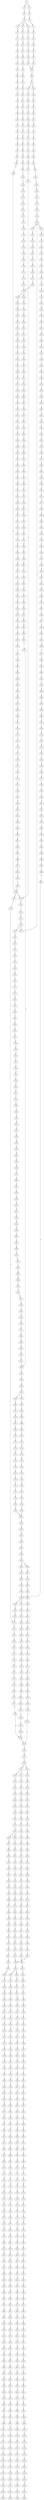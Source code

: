 strict digraph  {
	S0 -> S1 [ label = T ];
	S0 -> S2 [ label = G ];
	S1 -> S3 [ label = T ];
	S2 -> S4 [ label = T ];
	S3 -> S5 [ label = G ];
	S4 -> S6 [ label = G ];
	S5 -> S7 [ label = T ];
	S6 -> S8 [ label = C ];
	S6 -> S9 [ label = G ];
	S6 -> S10 [ label = T ];
	S7 -> S11 [ label = G ];
	S8 -> S12 [ label = G ];
	S9 -> S13 [ label = G ];
	S10 -> S14 [ label = G ];
	S11 -> S15 [ label = C ];
	S12 -> S16 [ label = C ];
	S13 -> S17 [ label = C ];
	S14 -> S18 [ label = C ];
	S15 -> S19 [ label = G ];
	S16 -> S20 [ label = G ];
	S17 -> S21 [ label = T ];
	S18 -> S22 [ label = G ];
	S19 -> S23 [ label = T ];
	S20 -> S24 [ label = T ];
	S21 -> S25 [ label = T ];
	S22 -> S26 [ label = T ];
	S23 -> S27 [ label = C ];
	S24 -> S28 [ label = C ];
	S25 -> S29 [ label = C ];
	S26 -> S30 [ label = C ];
	S27 -> S31 [ label = G ];
	S28 -> S32 [ label = G ];
	S29 -> S33 [ label = G ];
	S30 -> S34 [ label = G ];
	S31 -> S35 [ label = A ];
	S32 -> S36 [ label = T ];
	S33 -> S37 [ label = A ];
	S34 -> S35 [ label = A ];
	S35 -> S38 [ label = A ];
	S36 -> S39 [ label = G ];
	S37 -> S40 [ label = A ];
	S38 -> S41 [ label = C ];
	S39 -> S42 [ label = C ];
	S40 -> S43 [ label = C ];
	S41 -> S44 [ label = C ];
	S41 -> S45 [ label = A ];
	S42 -> S46 [ label = A ];
	S43 -> S47 [ label = A ];
	S44 -> S48 [ label = T ];
	S45 -> S49 [ label = C ];
	S46 -> S50 [ label = T ];
	S47 -> S51 [ label = C ];
	S48 -> S52 [ label = T ];
	S49 -> S53 [ label = C ];
	S50 -> S54 [ label = C ];
	S51 -> S55 [ label = G ];
	S52 -> S56 [ label = C ];
	S53 -> S57 [ label = C ];
	S54 -> S58 [ label = C ];
	S55 -> S59 [ label = C ];
	S56 -> S60 [ label = G ];
	S57 -> S61 [ label = G ];
	S58 -> S62 [ label = G ];
	S59 -> S63 [ label = G ];
	S60 -> S64 [ label = T ];
	S61 -> S65 [ label = T ];
	S62 -> S66 [ label = C ];
	S63 -> S67 [ label = C ];
	S64 -> S68 [ label = A ];
	S65 -> S69 [ label = A ];
	S66 -> S70 [ label = A ];
	S67 -> S71 [ label = A ];
	S68 -> S72 [ label = C ];
	S69 -> S73 [ label = C ];
	S70 -> S74 [ label = C ];
	S71 -> S75 [ label = C ];
	S72 -> S76 [ label = T ];
	S73 -> S77 [ label = G ];
	S74 -> S78 [ label = G ];
	S75 -> S79 [ label = G ];
	S76 -> S80 [ label = T ];
	S77 -> S81 [ label = T ];
	S78 -> S82 [ label = T ];
	S79 -> S83 [ label = T ];
	S80 -> S84 [ label = C ];
	S81 -> S85 [ label = C ];
	S82 -> S86 [ label = C ];
	S83 -> S87 [ label = C ];
	S84 -> S88 [ label = A ];
	S85 -> S89 [ label = C ];
	S86 -> S90 [ label = G ];
	S87 -> S91 [ label = C ];
	S88 -> S92 [ label = A ];
	S89 -> S93 [ label = A ];
	S90 -> S94 [ label = A ];
	S91 -> S95 [ label = A ];
	S92 -> S96 [ label = G ];
	S93 -> S97 [ label = G ];
	S94 -> S98 [ label = G ];
	S95 -> S99 [ label = G ];
	S96 -> S100 [ label = C ];
	S97 -> S101 [ label = C ];
	S98 -> S102 [ label = C ];
	S99 -> S103 [ label = C ];
	S100 -> S104 [ label = G ];
	S101 -> S105 [ label = G ];
	S102 -> S106 [ label = G ];
	S103 -> S107 [ label = T ];
	S103 -> S105 [ label = G ];
	S104 -> S108 [ label = A ];
	S105 -> S109 [ label = A ];
	S106 -> S110 [ label = A ];
	S107 -> S111 [ label = T ];
	S108 -> S112 [ label = G ];
	S109 -> S113 [ label = G ];
	S110 -> S114 [ label = G ];
	S111 -> S115 [ label = C ];
	S112 -> S116 [ label = T ];
	S113 -> S117 [ label = T ];
	S114 -> S118 [ label = T ];
	S115 -> S119 [ label = A ];
	S116 -> S120 [ label = C ];
	S117 -> S121 [ label = C ];
	S118 -> S122 [ label = C ];
	S119 -> S123 [ label = C ];
	S120 -> S124 [ label = C ];
	S121 -> S125 [ label = C ];
	S121 -> S126 [ label = T ];
	S122 -> S127 [ label = G ];
	S123 -> S128 [ label = G ];
	S124 -> S129 [ label = C ];
	S125 -> S129 [ label = C ];
	S126 -> S130 [ label = C ];
	S127 -> S131 [ label = A ];
	S128 -> S132 [ label = C ];
	S129 -> S133 [ label = T ];
	S129 -> S134 [ label = G ];
	S130 -> S135 [ label = G ];
	S131 -> S136 [ label = A ];
	S132 -> S137 [ label = C ];
	S133 -> S138 [ label = C ];
	S134 -> S139 [ label = C ];
	S135 -> S140 [ label = T ];
	S136 -> S141 [ label = C ];
	S137 -> S142 [ label = C ];
	S138 -> S143 [ label = C ];
	S139 -> S144 [ label = C ];
	S140 -> S145 [ label = C ];
	S141 -> S146 [ label = C ];
	S142 -> S147 [ label = T ];
	S143 -> S148 [ label = G ];
	S144 -> S149 [ label = T ];
	S145 -> S150 [ label = T ];
	S146 -> S151 [ label = T ];
	S147 -> S152 [ label = T ];
	S148 -> S153 [ label = G ];
	S149 -> S154 [ label = G ];
	S150 -> S155 [ label = G ];
	S151 -> S156 [ label = G ];
	S152 -> S157 [ label = C ];
	S153 -> S158 [ label = T ];
	S154 -> S159 [ label = T ];
	S155 -> S160 [ label = T ];
	S156 -> S161 [ label = T ];
	S157 -> S162 [ label = A ];
	S158 -> S163 [ label = C ];
	S159 -> S164 [ label = C ];
	S160 -> S165 [ label = T ];
	S161 -> S166 [ label = C ];
	S162 -> S167 [ label = T ];
	S163 -> S168 [ label = T ];
	S164 -> S169 [ label = G ];
	S165 -> S170 [ label = C ];
	S166 -> S171 [ label = G ];
	S167 -> S172 [ label = C ];
	S168 -> S173 [ label = G ];
	S169 -> S174 [ label = C ];
	S170 -> S175 [ label = C ];
	S171 -> S176 [ label = C ];
	S172 -> S177 [ label = C ];
	S173 -> S178 [ label = G ];
	S174 -> S179 [ label = G ];
	S175 -> S180 [ label = G ];
	S176 -> S181 [ label = G ];
	S177 -> S182 [ label = A ];
	S178 -> S183 [ label = A ];
	S179 -> S184 [ label = C ];
	S180 -> S185 [ label = T ];
	S181 -> S184 [ label = C ];
	S182 -> S186 [ label = G ];
	S183 -> S187 [ label = G ];
	S184 -> S188 [ label = G ];
	S184 -> S189 [ label = A ];
	S185 -> S190 [ label = G ];
	S186 -> S191 [ label = A ];
	S187 -> S192 [ label = G ];
	S188 -> S193 [ label = A ];
	S189 -> S194 [ label = A ];
	S190 -> S195 [ label = G ];
	S191 -> S196 [ label = A ];
	S192 -> S197 [ label = G ];
	S193 -> S198 [ label = G ];
	S194 -> S199 [ label = C ];
	S195 -> S200 [ label = C ];
	S196 -> S201 [ label = C ];
	S197 -> S202 [ label = T ];
	S198 -> S203 [ label = C ];
	S199 -> S204 [ label = C ];
	S200 -> S205 [ label = C ];
	S201 -> S206 [ label = C ];
	S202 -> S207 [ label = G ];
	S203 -> S208 [ label = A ];
	S204 -> S209 [ label = C ];
	S205 -> S210 [ label = C ];
	S206 -> S211 [ label = A ];
	S206 -> S212 [ label = G ];
	S207 -> S213 [ label = T ];
	S208 -> S214 [ label = G ];
	S209 -> S215 [ label = G ];
	S210 -> S216 [ label = G ];
	S211 -> S217 [ label = G ];
	S211 -> S218 [ label = C ];
	S212 -> S219 [ label = G ];
	S213 -> S220 [ label = T ];
	S214 -> S221 [ label = T ];
	S215 -> S222 [ label = T ];
	S216 -> S223 [ label = T ];
	S217 -> S224 [ label = A ];
	S218 -> S225 [ label = C ];
	S219 -> S226 [ label = A ];
	S220 -> S227 [ label = C ];
	S221 -> S228 [ label = G ];
	S222 -> S229 [ label = A ];
	S223 -> S230 [ label = C ];
	S224 -> S231 [ label = C ];
	S225 -> S232 [ label = A ];
	S226 -> S233 [ label = C ];
	S227 -> S234 [ label = C ];
	S228 -> S235 [ label = C ];
	S229 -> S236 [ label = C ];
	S230 -> S237 [ label = C ];
	S231 -> S238 [ label = T ];
	S232 -> S239 [ label = C ];
	S233 -> S240 [ label = G ];
	S234 -> S241 [ label = A ];
	S235 -> S242 [ label = A ];
	S236 -> S243 [ label = A ];
	S237 -> S244 [ label = A ];
	S238 -> S245 [ label = C ];
	S239 -> S246 [ label = C ];
	S240 -> S247 [ label = C ];
	S241 -> S248 [ label = G ];
	S242 -> S249 [ label = A ];
	S243 -> S250 [ label = G ];
	S244 -> S251 [ label = G ];
	S245 -> S252 [ label = C ];
	S246 -> S253 [ label = C ];
	S247 -> S254 [ label = C ];
	S248 -> S255 [ label = C ];
	S249 -> S256 [ label = C ];
	S250 -> S257 [ label = C ];
	S251 -> S258 [ label = T ];
	S252 -> S259 [ label = C ];
	S253 -> S260 [ label = C ];
	S254 -> S261 [ label = C ];
	S255 -> S262 [ label = A ];
	S256 -> S263 [ label = A ];
	S257 -> S264 [ label = A ];
	S258 -> S265 [ label = A ];
	S259 -> S266 [ label = A ];
	S260 -> S267 [ label = T ];
	S261 -> S268 [ label = A ];
	S262 -> S269 [ label = G ];
	S263 -> S270 [ label = G ];
	S264 -> S271 [ label = G ];
	S265 -> S272 [ label = G ];
	S266 -> S273 [ label = T ];
	S267 -> S274 [ label = T ];
	S268 -> S275 [ label = T ];
	S269 -> S276 [ label = A ];
	S270 -> S277 [ label = C ];
	S271 -> S278 [ label = G ];
	S272 -> S279 [ label = C ];
	S273 -> S280 [ label = C ];
	S274 -> S281 [ label = C ];
	S275 -> S282 [ label = C ];
	S276 -> S283 [ label = T ];
	S277 -> S284 [ label = T ];
	S278 -> S285 [ label = T ];
	S279 -> S286 [ label = T ];
	S280 -> S287 [ label = T ];
	S281 -> S288 [ label = C ];
	S281 -> S289 [ label = G ];
	S282 -> S290 [ label = G ];
	S283 -> S291 [ label = A ];
	S284 -> S292 [ label = A ];
	S285 -> S293 [ label = G ];
	S286 -> S294 [ label = C ];
	S287 -> S295 [ label = G ];
	S288 -> S296 [ label = T ];
	S289 -> S297 [ label = A ];
	S290 -> S298 [ label = T ];
	S291 -> S299 [ label = A ];
	S292 -> S300 [ label = C ];
	S293 -> S301 [ label = C ];
	S294 -> S302 [ label = C ];
	S295 -> S303 [ label = C ];
	S296 -> S304 [ label = G ];
	S297 -> S305 [ label = T ];
	S298 -> S306 [ label = C ];
	S299 -> S307 [ label = A ];
	S300 -> S308 [ label = G ];
	S301 -> S309 [ label = A ];
	S302 -> S310 [ label = A ];
	S303 -> S311 [ label = C ];
	S304 -> S312 [ label = T ];
	S305 -> S313 [ label = C ];
	S306 -> S314 [ label = C ];
	S307 -> S315 [ label = A ];
	S308 -> S316 [ label = A ];
	S309 -> S317 [ label = C ];
	S310 -> S318 [ label = C ];
	S311 -> S319 [ label = A ];
	S312 -> S320 [ label = C ];
	S313 -> S321 [ label = G ];
	S314 -> S322 [ label = T ];
	S315 -> S323 [ label = A ];
	S316 -> S324 [ label = G ];
	S317 -> S325 [ label = G ];
	S318 -> S326 [ label = C ];
	S319 -> S327 [ label = G ];
	S320 -> S328 [ label = C ];
	S321 -> S329 [ label = T ];
	S322 -> S330 [ label = C ];
	S323 -> S331 [ label = C ];
	S324 -> S332 [ label = A ];
	S325 -> S333 [ label = C ];
	S326 -> S334 [ label = G ];
	S327 -> S335 [ label = T ];
	S328 -> S336 [ label = T ];
	S329 -> S337 [ label = T ];
	S330 -> S338 [ label = T ];
	S331 -> S339 [ label = T ];
	S332 -> S340 [ label = A ];
	S333 -> S341 [ label = G ];
	S334 -> S342 [ label = G ];
	S335 -> S343 [ label = C ];
	S336 -> S344 [ label = T ];
	S337 -> S345 [ label = T ];
	S338 -> S346 [ label = T ];
	S339 -> S347 [ label = T ];
	S340 -> S348 [ label = C ];
	S341 -> S349 [ label = G ];
	S342 -> S350 [ label = A ];
	S343 -> S351 [ label = G ];
	S344 -> S352 [ label = G ];
	S345 -> S353 [ label = G ];
	S346 -> S354 [ label = C ];
	S347 -> S355 [ label = T ];
	S348 -> S356 [ label = T ];
	S349 -> S357 [ label = T ];
	S350 -> S358 [ label = C ];
	S351 -> S359 [ label = T ];
	S352 -> S360 [ label = T ];
	S353 -> S361 [ label = T ];
	S354 -> S362 [ label = T ];
	S355 -> S363 [ label = G ];
	S356 -> S364 [ label = G ];
	S357 -> S365 [ label = G ];
	S358 -> S366 [ label = G ];
	S359 -> S367 [ label = A ];
	S360 -> S368 [ label = A ];
	S361 -> S369 [ label = A ];
	S362 -> S370 [ label = C ];
	S363 -> S371 [ label = C ];
	S364 -> S372 [ label = G ];
	S365 -> S373 [ label = C ];
	S366 -> S374 [ label = T ];
	S367 -> S375 [ label = A ];
	S368 -> S376 [ label = G ];
	S369 -> S377 [ label = G ];
	S370 -> S378 [ label = G ];
	S371 -> S379 [ label = C ];
	S372 -> S380 [ label = C ];
	S373 -> S381 [ label = C ];
	S374 -> S382 [ label = C ];
	S375 -> S383 [ label = G ];
	S376 -> S384 [ label = G ];
	S377 -> S385 [ label = G ];
	S378 -> S386 [ label = G ];
	S379 -> S387 [ label = G ];
	S380 -> S388 [ label = G ];
	S381 -> S389 [ label = G ];
	S382 -> S390 [ label = G ];
	S383 -> S391 [ label = A ];
	S384 -> S392 [ label = A ];
	S385 -> S393 [ label = A ];
	S386 -> S394 [ label = A ];
	S387 -> S395 [ label = T ];
	S388 -> S396 [ label = C ];
	S389 -> S397 [ label = C ];
	S390 -> S398 [ label = T ];
	S391 -> S399 [ label = C ];
	S392 -> S400 [ label = G ];
	S393 -> S401 [ label = A ];
	S394 -> S402 [ label = G ];
	S395 -> S403 [ label = A ];
	S396 -> S404 [ label = A ];
	S397 -> S405 [ label = A ];
	S398 -> S406 [ label = G ];
	S399 -> S407 [ label = G ];
	S400 -> S408 [ label = A ];
	S401 -> S409 [ label = A ];
	S402 -> S410 [ label = A ];
	S403 -> S411 [ label = G ];
	S404 -> S412 [ label = G ];
	S405 -> S413 [ label = A ];
	S406 -> S414 [ label = A ];
	S407 -> S415 [ label = G ];
	S408 -> S416 [ label = G ];
	S409 -> S417 [ label = G ];
	S410 -> S418 [ label = G ];
	S411 -> S419 [ label = C ];
	S412 -> S420 [ label = C ];
	S413 -> S421 [ label = C ];
	S414 -> S422 [ label = C ];
	S415 -> S423 [ label = C ];
	S416 -> S424 [ label = G ];
	S417 -> S425 [ label = G ];
	S418 -> S426 [ label = G ];
	S419 -> S427 [ label = C ];
	S420 -> S428 [ label = G ];
	S421 -> S429 [ label = C ];
	S422 -> S430 [ label = C ];
	S423 -> S431 [ label = T ];
	S424 -> S432 [ label = T ];
	S425 -> S433 [ label = T ];
	S426 -> S434 [ label = T ];
	S427 -> S435 [ label = G ];
	S428 -> S436 [ label = G ];
	S429 -> S437 [ label = A ];
	S430 -> S438 [ label = G ];
	S431 -> S439 [ label = C ];
	S432 -> S440 [ label = C ];
	S433 -> S441 [ label = C ];
	S434 -> S442 [ label = C ];
	S435 -> S443 [ label = G ];
	S436 -> S444 [ label = G ];
	S437 -> S445 [ label = G ];
	S438 -> S446 [ label = G ];
	S439 -> S447 [ label = T ];
	S440 -> S448 [ label = C ];
	S441 -> S449 [ label = C ];
	S442 -> S448 [ label = C ];
	S443 -> S450 [ label = T ];
	S444 -> S451 [ label = T ];
	S445 -> S452 [ label = T ];
	S446 -> S453 [ label = T ];
	S447 -> S454 [ label = C ];
	S448 -> S455 [ label = C ];
	S449 -> S456 [ label = C ];
	S450 -> S457 [ label = G ];
	S451 -> S458 [ label = G ];
	S452 -> S459 [ label = C ];
	S453 -> S460 [ label = C ];
	S454 -> S461 [ label = G ];
	S455 -> S462 [ label = A ];
	S455 -> S463 [ label = G ];
	S456 -> S464 [ label = G ];
	S457 -> S465 [ label = A ];
	S458 -> S466 [ label = C ];
	S459 -> S467 [ label = G ];
	S460 -> S468 [ label = G ];
	S461 -> S469 [ label = A ];
	S462 -> S470 [ label = G ];
	S463 -> S471 [ label = G ];
	S464 -> S472 [ label = A ];
	S465 -> S473 [ label = C ];
	S466 -> S474 [ label = C ];
	S467 -> S475 [ label = C ];
	S468 -> S476 [ label = C ];
	S469 -> S477 [ label = A ];
	S470 -> S478 [ label = A ];
	S471 -> S479 [ label = A ];
	S472 -> S480 [ label = A ];
	S473 -> S481 [ label = G ];
	S474 -> S482 [ label = G ];
	S475 -> S483 [ label = G ];
	S476 -> S484 [ label = G ];
	S477 -> S485 [ label = G ];
	S478 -> S486 [ label = G ];
	S479 -> S487 [ label = G ];
	S480 -> S488 [ label = G ];
	S481 -> S489 [ label = T ];
	S482 -> S490 [ label = C ];
	S483 -> S491 [ label = C ];
	S484 -> S492 [ label = T ];
	S485 -> S493 [ label = T ];
	S486 -> S494 [ label = C ];
	S487 -> S495 [ label = G ];
	S488 -> S496 [ label = T ];
	S489 -> S497 [ label = G ];
	S490 -> S498 [ label = C ];
	S491 -> S499 [ label = A ];
	S492 -> S500 [ label = A ];
	S493 -> S501 [ label = C ];
	S494 -> S502 [ label = C ];
	S495 -> S503 [ label = C ];
	S496 -> S504 [ label = C ];
	S497 -> S505 [ label = G ];
	S498 -> S506 [ label = G ];
	S499 -> S507 [ label = G ];
	S500 -> S508 [ label = G ];
	S501 -> S509 [ label = G ];
	S502 -> S510 [ label = A ];
	S503 -> S511 [ label = G ];
	S504 -> S512 [ label = G ];
	S505 -> S513 [ label = G ];
	S506 -> S514 [ label = G ];
	S507 -> S515 [ label = C ];
	S508 -> S516 [ label = C ];
	S509 -> S517 [ label = C ];
	S510 -> S518 [ label = C ];
	S511 -> S519 [ label = T ];
	S512 -> S520 [ label = A ];
	S513 -> S521 [ label = T ];
	S514 -> S522 [ label = T ];
	S515 -> S523 [ label = C ];
	S516 -> S524 [ label = C ];
	S517 -> S525 [ label = G ];
	S518 -> S526 [ label = G ];
	S519 -> S527 [ label = G ];
	S520 -> S528 [ label = G ];
	S521 -> S529 [ label = A ];
	S522 -> S530 [ label = G ];
	S523 -> S531 [ label = G ];
	S524 -> S532 [ label = G ];
	S525 -> S533 [ label = G ];
	S526 -> S534 [ label = G ];
	S527 -> S535 [ label = G ];
	S528 -> S536 [ label = G ];
	S529 -> S537 [ label = C ];
	S530 -> S538 [ label = G ];
	S531 -> S539 [ label = G ];
	S532 -> S540 [ label = C ];
	S533 -> S541 [ label = C ];
	S534 -> S542 [ label = T ];
	S535 -> S543 [ label = T ];
	S536 -> S544 [ label = T ];
	S537 -> S545 [ label = T ];
	S538 -> S546 [ label = T ];
	S539 -> S547 [ label = T ];
	S540 -> S548 [ label = T ];
	S541 -> S549 [ label = T ];
	S542 -> S550 [ label = T ];
	S543 -> S551 [ label = A ];
	S544 -> S552 [ label = A ];
	S545 -> S553 [ label = A ];
	S546 -> S554 [ label = G ];
	S547 -> S555 [ label = G ];
	S548 -> S556 [ label = G ];
	S549 -> S557 [ label = A ];
	S550 -> S558 [ label = A ];
	S551 -> S559 [ label = T ];
	S552 -> S560 [ label = T ];
	S553 -> S561 [ label = T ];
	S554 -> S562 [ label = G ];
	S555 -> S563 [ label = G ];
	S556 -> S564 [ label = G ];
	S557 -> S565 [ label = T ];
	S558 -> S566 [ label = C ];
	S559 -> S567 [ label = G ];
	S560 -> S568 [ label = A ];
	S561 -> S569 [ label = T ];
	S562 -> S570 [ label = A ];
	S563 -> S571 [ label = A ];
	S564 -> S572 [ label = A ];
	S565 -> S573 [ label = A ];
	S566 -> S574 [ label = T ];
	S567 -> S575 [ label = A ];
	S568 -> S576 [ label = A ];
	S569 -> S577 [ label = G ];
	S570 -> S578 [ label = A ];
	S571 -> S579 [ label = A ];
	S572 -> S580 [ label = A ];
	S573 -> S581 [ label = G ];
	S574 -> S582 [ label = G ];
	S575 -> S583 [ label = G ];
	S576 -> S584 [ label = G ];
	S577 -> S585 [ label = G ];
	S578 -> S586 [ label = C ];
	S579 -> S587 [ label = G ];
	S580 -> S588 [ label = G ];
	S581 -> S589 [ label = T ];
	S582 -> S590 [ label = C ];
	S583 -> S591 [ label = C ];
	S584 -> S592 [ label = T ];
	S585 -> S593 [ label = A ];
	S586 -> S594 [ label = C ];
	S587 -> S595 [ label = A ];
	S588 -> S596 [ label = A ];
	S589 -> S597 [ label = A ];
	S590 -> S598 [ label = A ];
	S591 -> S599 [ label = G ];
	S592 -> S600 [ label = C ];
	S593 -> S601 [ label = A ];
	S594 -> S602 [ label = T ];
	S595 -> S603 [ label = A ];
	S596 -> S604 [ label = A ];
	S597 -> S605 [ label = G ];
	S598 -> S606 [ label = G ];
	S599 -> S607 [ label = G ];
	S600 -> S608 [ label = G ];
	S601 -> S609 [ label = C ];
	S602 -> S610 [ label = C ];
	S603 -> S611 [ label = C ];
	S604 -> S612 [ label = C ];
	S605 -> S613 [ label = C ];
	S606 -> S614 [ label = A ];
	S607 -> S615 [ label = T ];
	S608 -> S616 [ label = T ];
	S609 -> S617 [ label = G ];
	S610 -> S618 [ label = G ];
	S611 -> S619 [ label = G ];
	S612 -> S619 [ label = G ];
	S613 -> S620 [ label = C ];
	S614 -> S621 [ label = C ];
	S615 -> S622 [ label = C ];
	S616 -> S623 [ label = G ];
	S617 -> S624 [ label = G ];
	S618 -> S625 [ label = G ];
	S619 -> S626 [ label = G ];
	S620 -> S627 [ label = G ];
	S621 -> S628 [ label = G ];
	S622 -> S629 [ label = G ];
	S623 -> S630 [ label = G ];
	S624 -> S631 [ label = T ];
	S625 -> S632 [ label = C ];
	S626 -> S633 [ label = C ];
	S627 -> S634 [ label = A ];
	S628 -> S635 [ label = G ];
	S629 -> S636 [ label = C ];
	S630 -> S637 [ label = T ];
	S631 -> S638 [ label = A ];
	S632 -> S639 [ label = A ];
	S633 -> S640 [ label = A ];
	S634 -> S641 [ label = A ];
	S635 -> S642 [ label = A ];
	S636 -> S643 [ label = A ];
	S637 -> S644 [ label = A ];
	S638 -> S645 [ label = C ];
	S639 -> S646 [ label = C ];
	S640 -> S647 [ label = C ];
	S641 -> S648 [ label = A ];
	S642 -> S649 [ label = C ];
	S643 -> S650 [ label = C ];
	S644 -> S651 [ label = C ];
	S645 -> S652 [ label = G ];
	S646 -> S653 [ label = G ];
	S647 -> S654 [ label = C ];
	S647 -> S655 [ label = T ];
	S648 -> S656 [ label = C ];
	S649 -> S657 [ label = A ];
	S650 -> S658 [ label = G ];
	S651 -> S659 [ label = C ];
	S652 -> S660 [ label = A ];
	S653 -> S661 [ label = C ];
	S654 -> S662 [ label = G ];
	S655 -> S663 [ label = G ];
	S656 -> S664 [ label = C ];
	S657 -> S665 [ label = C ];
	S658 -> S666 [ label = C ];
	S659 -> S667 [ label = G ];
	S660 -> S668 [ label = A ];
	S661 -> S669 [ label = G ];
	S662 -> S670 [ label = G ];
	S663 -> S671 [ label = G ];
	S664 -> S672 [ label = C ];
	S665 -> S673 [ label = A ];
	S666 -> S674 [ label = G ];
	S667 -> S675 [ label = G ];
	S668 -> S676 [ label = G ];
	S669 -> S677 [ label = C ];
	S670 -> S678 [ label = G ];
	S671 -> S679 [ label = G ];
	S672 -> S680 [ label = C ];
	S673 -> S681 [ label = C ];
	S674 -> S682 [ label = C ];
	S675 -> S683 [ label = T ];
	S676 -> S684 [ label = A ];
	S677 -> S685 [ label = G ];
	S678 -> S686 [ label = A ];
	S679 -> S687 [ label = A ];
	S680 -> S688 [ label = G ];
	S681 -> S689 [ label = C ];
	S682 -> S690 [ label = G ];
	S683 -> S691 [ label = G ];
	S684 -> S692 [ label = A ];
	S685 -> S693 [ label = C ];
	S686 -> S694 [ label = A ];
	S687 -> S695 [ label = A ];
	S688 -> S696 [ label = A ];
	S689 -> S697 [ label = T ];
	S690 -> S698 [ label = G ];
	S691 -> S699 [ label = G ];
	S692 -> S700 [ label = G ];
	S693 -> S701 [ label = G ];
	S694 -> S702 [ label = T ];
	S695 -> S703 [ label = C ];
	S696 -> S704 [ label = C ];
	S697 -> S705 [ label = C ];
	S698 -> S706 [ label = C ];
	S699 -> S707 [ label = T ];
	S700 -> S708 [ label = T ];
	S701 -> S709 [ label = T ];
	S702 -> S710 [ label = T ];
	S703 -> S711 [ label = T ];
	S704 -> S712 [ label = T ];
	S705 -> S713 [ label = T ];
	S706 -> S714 [ label = T ];
	S707 -> S715 [ label = T ];
	S708 -> S716 [ label = G ];
	S709 -> S717 [ label = C ];
	S710 -> S718 [ label = G ];
	S711 -> S719 [ label = G ];
	S712 -> S720 [ label = A ];
	S713 -> S721 [ label = A ];
	S714 -> S722 [ label = G ];
	S715 -> S723 [ label = A ];
	S716 -> S724 [ label = T ];
	S717 -> S725 [ label = G ];
	S718 -> S726 [ label = A ];
	S719 -> S727 [ label = G ];
	S720 -> S728 [ label = G ];
	S721 -> S729 [ label = G ];
	S722 -> S730 [ label = G ];
	S723 -> S731 [ label = G ];
	S724 -> S732 [ label = C ];
	S725 -> S733 [ label = A ];
	S726 -> S734 [ label = A ];
	S727 -> S735 [ label = A ];
	S728 -> S736 [ label = A ];
	S729 -> S737 [ label = A ];
	S730 -> S738 [ label = A ];
	S731 -> S739 [ label = A ];
	S732 -> S740 [ label = C ];
	S733 -> S741 [ label = C ];
	S734 -> S742 [ label = C ];
	S735 -> S743 [ label = C ];
	S736 -> S744 [ label = A ];
	S737 -> S745 [ label = A ];
	S738 -> S746 [ label = A ];
	S739 -> S747 [ label = A ];
	S740 -> S748 [ label = T ];
	S741 -> S749 [ label = G ];
	S742 -> S750 [ label = C ];
	S743 -> S751 [ label = C ];
	S744 -> S752 [ label = T ];
	S745 -> S753 [ label = C ];
	S746 -> S754 [ label = T ];
	S747 -> S755 [ label = G ];
	S748 -> S756 [ label = G ];
	S749 -> S757 [ label = C ];
	S750 -> S758 [ label = C ];
	S751 -> S759 [ label = C ];
	S752 -> S760 [ label = C ];
	S753 -> S761 [ label = G ];
	S754 -> S762 [ label = G ];
	S755 -> S763 [ label = G ];
	S756 -> S764 [ label = G ];
	S757 -> S765 [ label = G ];
	S758 -> S766 [ label = G ];
	S759 -> S767 [ label = G ];
	S760 -> S768 [ label = G ];
	S761 -> S769 [ label = A ];
	S762 -> S770 [ label = G ];
	S763 -> S771 [ label = G ];
	S764 -> S772 [ label = C ];
	S765 -> S773 [ label = C ];
	S766 -> S774 [ label = T ];
	S767 -> S775 [ label = T ];
	S768 -> S776 [ label = G ];
	S769 -> S777 [ label = G ];
	S770 -> S778 [ label = G ];
	S771 -> S779 [ label = G ];
	S772 -> S780 [ label = C ];
	S773 -> S781 [ label = C ];
	S774 -> S782 [ label = C ];
	S775 -> S783 [ label = C ];
	S776 -> S784 [ label = G ];
	S777 -> S785 [ label = G ];
	S778 -> S786 [ label = G ];
	S779 -> S787 [ label = G ];
	S780 -> S788 [ label = T ];
	S781 -> S789 [ label = T ];
	S782 -> S790 [ label = T ];
	S783 -> S791 [ label = T ];
	S784 -> S792 [ label = T ];
	S785 -> S793 [ label = T ];
	S786 -> S794 [ label = T ];
	S787 -> S795 [ label = T ];
	S788 -> S796 [ label = G ];
	S789 -> S797 [ label = C ];
	S790 -> S798 [ label = C ];
	S791 -> S799 [ label = C ];
	S792 -> S800 [ label = A ];
	S793 -> S801 [ label = G ];
	S794 -> S802 [ label = C ];
	S795 -> S803 [ label = C ];
	S796 -> S804 [ label = G ];
	S797 -> S805 [ label = G ];
	S798 -> S806 [ label = G ];
	S799 -> S806 [ label = G ];
	S800 -> S807 [ label = T ];
	S801 -> S808 [ label = T ];
	S802 -> S809 [ label = C ];
	S803 -> S810 [ label = C ];
	S804 -> S811 [ label = G ];
	S805 -> S812 [ label = G ];
	S806 -> S813 [ label = G ];
	S807 -> S814 [ label = C ];
	S808 -> S815 [ label = C ];
	S809 -> S816 [ label = G ];
	S810 -> S817 [ label = G ];
	S811 -> S818 [ label = T ];
	S812 -> S819 [ label = G ];
	S813 -> S820 [ label = C ];
	S814 -> S821 [ label = C ];
	S815 -> S822 [ label = C ];
	S816 -> S823 [ label = C ];
	S817 -> S824 [ label = T ];
	S818 -> S825 [ label = C ];
	S819 -> S826 [ label = C ];
	S820 -> S827 [ label = A ];
	S821 -> S828 [ label = C ];
	S822 -> S829 [ label = C ];
	S823 -> S830 [ label = C ];
	S824 -> S831 [ label = C ];
	S825 -> S832 [ label = C ];
	S826 -> S833 [ label = T ];
	S827 -> S834 [ label = C ];
	S828 -> S835 [ label = G ];
	S829 -> S836 [ label = T ];
	S830 -> S837 [ label = G ];
	S831 -> S838 [ label = G ];
	S832 -> S839 [ label = C ];
	S833 -> S840 [ label = C ];
	S834 -> S841 [ label = C ];
	S835 -> S842 [ label = A ];
	S836 -> S843 [ label = G ];
	S837 -> S844 [ label = G ];
	S838 -> S845 [ label = G ];
	S839 -> S846 [ label = G ];
	S840 -> S847 [ label = A ];
	S841 -> S848 [ label = G ];
	S842 -> S849 [ label = A ];
	S843 -> S850 [ label = T ];
	S844 -> S851 [ label = A ];
	S845 -> S852 [ label = A ];
	S846 -> S853 [ label = A ];
	S847 -> S854 [ label = C ];
	S848 -> S855 [ label = A ];
	S849 -> S856 [ label = A ];
	S850 -> S857 [ label = C ];
	S851 -> S858 [ label = A ];
	S852 -> S859 [ label = A ];
	S853 -> S860 [ label = G ];
	S854 -> S861 [ label = G ];
	S855 -> S862 [ label = G ];
	S855 -> S863 [ label = A ];
	S856 -> S864 [ label = G ];
	S857 -> S865 [ label = C ];
	S858 -> S866 [ label = C ];
	S859 -> S867 [ label = C ];
	S860 -> S868 [ label = T ];
	S861 -> S869 [ label = T ];
	S862 -> S870 [ label = T ];
	S863 -> S871 [ label = T ];
	S864 -> S872 [ label = T ];
	S865 -> S873 [ label = T ];
	S866 -> S874 [ label = T ];
	S867 -> S875 [ label = T ];
	S868 -> S876 [ label = C ];
	S869 -> S877 [ label = C ];
	S870 -> S878 [ label = C ];
	S871 -> S879 [ label = G ];
	S872 -> S880 [ label = G ];
	S873 -> S881 [ label = A ];
	S874 -> S882 [ label = G ];
	S875 -> S883 [ label = A ];
	S876 -> S884 [ label = C ];
	S877 -> S885 [ label = C ];
	S878 -> S886 [ label = C ];
	S879 -> S887 [ label = T ];
	S880 -> S888 [ label = T ];
	S881 -> S889 [ label = C ];
	S882 -> S890 [ label = C ];
	S883 -> S891 [ label = C ];
	S884 -> S892 [ label = A ];
	S885 -> S893 [ label = A ];
	S886 -> S894 [ label = A ];
	S887 -> S895 [ label = A ];
	S888 -> S896 [ label = C ];
	S889 -> S897 [ label = T ];
	S890 -> S898 [ label = A ];
	S891 -> S899 [ label = A ];
	S892 -> S900 [ label = G ];
	S893 -> S901 [ label = G ];
	S894 -> S900 [ label = G ];
	S895 -> S902 [ label = G ];
	S896 -> S903 [ label = G ];
	S897 -> S904 [ label = A ];
	S898 -> S905 [ label = A ];
	S899 -> S906 [ label = A ];
	S900 -> S907 [ label = T ];
	S900 -> S908 [ label = C ];
	S901 -> S103 [ label = C ];
	S902 -> S909 [ label = T ];
	S903 -> S910 [ label = T ];
	S904 -> S911 [ label = C ];
	S905 -> S912 [ label = C ];
	S906 -> S913 [ label = C ];
	S907 -> S914 [ label = A ];
	S908 -> S915 [ label = T ];
	S909 -> S916 [ label = T ];
	S910 -> S917 [ label = C ];
	S911 -> S918 [ label = C ];
	S912 -> S919 [ label = C ];
	S913 -> S920 [ label = G ];
	S914 -> S921 [ label = G ];
	S915 -> S922 [ label = T ];
	S916 -> S923 [ label = T ];
	S917 -> S924 [ label = G ];
	S918 -> S925 [ label = A ];
	S919 -> S926 [ label = A ];
	S920 -> S927 [ label = A ];
	S921 -> S928 [ label = G ];
	S922 -> S115 [ label = C ];
	S923 -> S929 [ label = C ];
	S924 -> S930 [ label = G ];
	S925 -> S931 [ label = G ];
	S926 -> S932 [ label = G ];
	S927 -> S933 [ label = A ];
	S928 -> S934 [ label = G ];
	S929 -> S935 [ label = A ];
	S930 -> S936 [ label = A ];
	S931 -> S937 [ label = G ];
	S932 -> S938 [ label = A ];
	S933 -> S939 [ label = A ];
	S934 -> S940 [ label = T ];
	S935 -> S941 [ label = C ];
	S936 -> S942 [ label = A ];
	S937 -> S943 [ label = A ];
	S938 -> S944 [ label = A ];
	S939 -> S945 [ label = A ];
	S940 -> S946 [ label = C ];
	S941 -> S947 [ label = T ];
	S942 -> S948 [ label = C ];
	S943 -> S949 [ label = G ];
	S944 -> S950 [ label = C ];
	S945 -> S951 [ label = C ];
	S946 -> S952 [ label = A ];
	S947 -> S953 [ label = C ];
	S948 -> S954 [ label = A ];
	S949 -> S955 [ label = A ];
	S950 -> S956 [ label = A ];
	S951 -> S957 [ label = A ];
	S952 -> S958 [ label = C ];
	S953 -> S959 [ label = C ];
	S954 -> S960 [ label = G ];
	S955 -> S961 [ label = G ];
	S956 -> S962 [ label = G ];
	S957 -> S963 [ label = G ];
	S958 -> S964 [ label = T ];
	S959 -> S965 [ label = T ];
	S960 -> S966 [ label = G ];
	S961 -> S967 [ label = T ];
	S962 -> S968 [ label = C ];
	S963 -> S969 [ label = A ];
	S964 -> S970 [ label = C ];
	S965 -> S971 [ label = T ];
	S966 -> S972 [ label = A ];
	S967 -> S973 [ label = C ];
	S968 -> S974 [ label = C ];
	S969 -> S975 [ label = A ];
	S970 -> S976 [ label = G ];
	S971 -> S977 [ label = T ];
	S972 -> S978 [ label = A ];
	S973 -> S979 [ label = A ];
	S974 -> S980 [ label = G ];
	S975 -> S981 [ label = G ];
	S976 -> S982 [ label = C ];
	S977 -> S983 [ label = C ];
	S978 -> S984 [ label = T ];
	S979 -> S985 [ label = G ];
	S980 -> S986 [ label = T ];
	S981 -> S987 [ label = G ];
	S982 -> S988 [ label = T ];
	S983 -> S989 [ label = A ];
	S984 -> S990 [ label = A ];
	S985 -> S991 [ label = G ];
	S986 -> S992 [ label = C ];
	S987 -> S993 [ label = G ];
	S988 -> S994 [ label = T ];
	S989 -> S995 [ label = T ];
	S990 -> S996 [ label = G ];
	S991 -> S997 [ label = A ];
	S992 -> S998 [ label = C ];
	S993 -> S999 [ label = G ];
	S994 -> S1000 [ label = C ];
	S995 -> S1001 [ label = C ];
	S996 -> S1002 [ label = T ];
	S997 -> S1003 [ label = C ];
	S998 -> S1004 [ label = T ];
	S999 -> S1005 [ label = T ];
	S1000 -> S1006 [ label = A ];
	S1001 -> S1007 [ label = C ];
	S1002 -> S1008 [ label = C ];
	S1003 -> S1009 [ label = C ];
	S1004 -> S1010 [ label = C ];
	S1005 -> S1011 [ label = C ];
	S1006 -> S1012 [ label = T ];
	S1007 -> S1013 [ label = A ];
	S1008 -> S1014 [ label = T ];
	S1009 -> S1015 [ label = A ];
	S1010 -> S1016 [ label = T ];
	S1011 -> S1017 [ label = T ];
	S1012 -> S1018 [ label = C ];
	S1013 -> S1019 [ label = G ];
	S1014 -> S1020 [ label = C ];
	S1015 -> S1021 [ label = G ];
	S1016 -> S1022 [ label = G ];
	S1017 -> S1023 [ label = C ];
	S1018 -> S1024 [ label = C ];
	S1019 -> S191 [ label = A ];
	S1020 -> S1025 [ label = T ];
	S1021 -> S1026 [ label = T ];
	S1022 -> S1027 [ label = T ];
	S1023 -> S1028 [ label = T ];
	S1024 -> S1029 [ label = A ];
	S1025 -> S1030 [ label = C ];
	S1026 -> S1031 [ label = C ];
	S1027 -> S1032 [ label = C ];
	S1028 -> S1033 [ label = C ];
	S1029 -> S186 [ label = G ];
	S1030 -> S1034 [ label = T ];
	S1031 -> S1035 [ label = T ];
	S1032 -> S1036 [ label = G ];
	S1033 -> S1037 [ label = G ];
	S1034 -> S1038 [ label = G ];
	S1035 -> S1039 [ label = C ];
	S1036 -> S1040 [ label = T ];
	S1037 -> S1041 [ label = T ];
	S1038 -> S1042 [ label = A ];
	S1039 -> S1043 [ label = T ];
	S1040 -> S1044 [ label = G ];
	S1041 -> S1045 [ label = G ];
	S1042 -> S1046 [ label = G ];
	S1043 -> S1047 [ label = G ];
	S1044 -> S1048 [ label = G ];
	S1045 -> S1049 [ label = G ];
	S1046 -> S1050 [ label = T ];
	S1047 -> S1051 [ label = T ];
	S1048 -> S1052 [ label = T ];
	S1049 -> S1053 [ label = T ];
	S1050 -> S1054 [ label = A ];
	S1051 -> S1055 [ label = A ];
	S1052 -> S1056 [ label = A ];
	S1053 -> S1057 [ label = A ];
}
